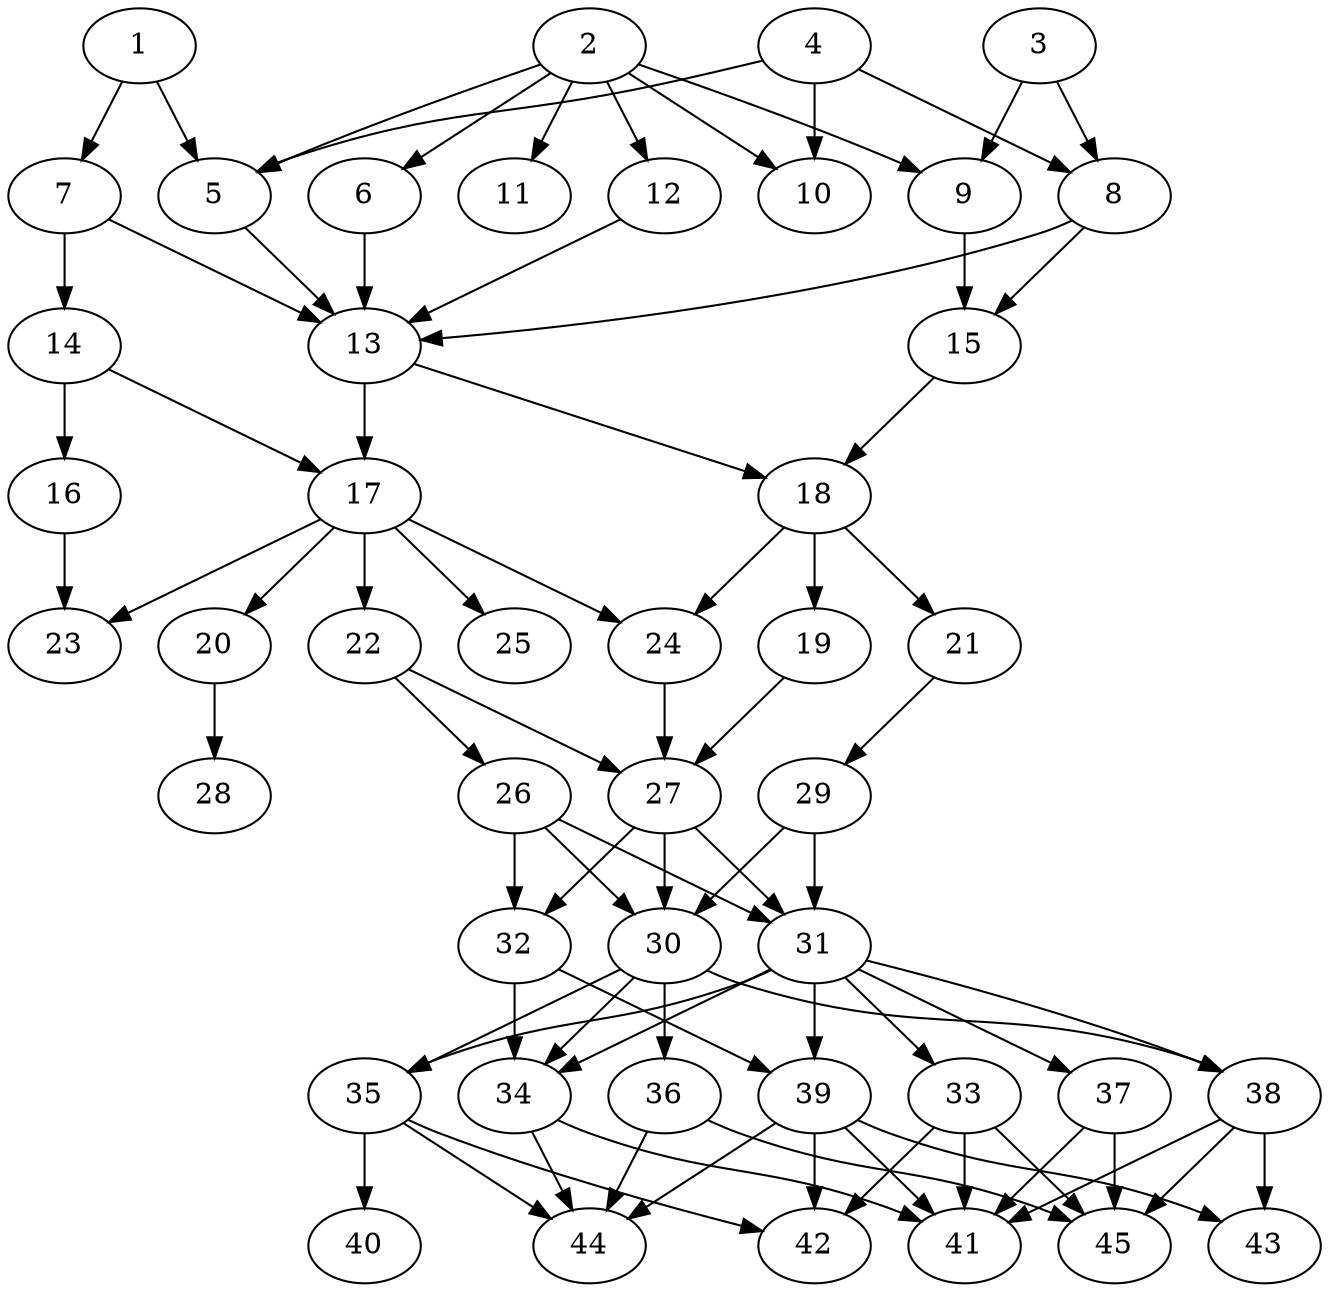 // DAG automatically generated by daggen at Tue Aug  6 16:31:44 2019
// ./daggen --dot -n 45 --ccr 0.5 --fat 0.5 --regular 0.5 --density 0.7 --mindata 5242880 --maxdata 52428800 
digraph G {
  1 [size="20809728", alpha="0.11", expect_size="10404864"] 
  1 -> 5 [size ="10404864"]
  1 -> 7 [size ="10404864"]
  2 [size="27396096", alpha="0.17", expect_size="13698048"] 
  2 -> 5 [size ="13698048"]
  2 -> 6 [size ="13698048"]
  2 -> 9 [size ="13698048"]
  2 -> 10 [size ="13698048"]
  2 -> 11 [size ="13698048"]
  2 -> 12 [size ="13698048"]
  3 [size="52654080", alpha="0.11", expect_size="26327040"] 
  3 -> 8 [size ="26327040"]
  3 -> 9 [size ="26327040"]
  4 [size="103759872", alpha="0.05", expect_size="51879936"] 
  4 -> 5 [size ="51879936"]
  4 -> 8 [size ="51879936"]
  4 -> 10 [size ="51879936"]
  5 [size="76974080", alpha="0.19", expect_size="38487040"] 
  5 -> 13 [size ="38487040"]
  6 [size="21489664", alpha="0.05", expect_size="10744832"] 
  6 -> 13 [size ="10744832"]
  7 [size="96514048", alpha="0.10", expect_size="48257024"] 
  7 -> 13 [size ="48257024"]
  7 -> 14 [size ="48257024"]
  8 [size="23828480", alpha="0.08", expect_size="11914240"] 
  8 -> 13 [size ="11914240"]
  8 -> 15 [size ="11914240"]
  9 [size="33908736", alpha="0.03", expect_size="16954368"] 
  9 -> 15 [size ="16954368"]
  10 [size="53469184", alpha="0.18", expect_size="26734592"] 
  11 [size="37978112", alpha="0.10", expect_size="18989056"] 
  12 [size="88363008", alpha="0.02", expect_size="44181504"] 
  12 -> 13 [size ="44181504"]
  13 [size="72548352", alpha="0.11", expect_size="36274176"] 
  13 -> 17 [size ="36274176"]
  13 -> 18 [size ="36274176"]
  14 [size="30873600", alpha="0.17", expect_size="15436800"] 
  14 -> 16 [size ="15436800"]
  14 -> 17 [size ="15436800"]
  15 [size="52865024", alpha="0.10", expect_size="26432512"] 
  15 -> 18 [size ="26432512"]
  16 [size="49795072", alpha="0.03", expect_size="24897536"] 
  16 -> 23 [size ="24897536"]
  17 [size="73129984", alpha="0.11", expect_size="36564992"] 
  17 -> 20 [size ="36564992"]
  17 -> 22 [size ="36564992"]
  17 -> 23 [size ="36564992"]
  17 -> 24 [size ="36564992"]
  17 -> 25 [size ="36564992"]
  18 [size="27729920", alpha="0.04", expect_size="13864960"] 
  18 -> 19 [size ="13864960"]
  18 -> 21 [size ="13864960"]
  18 -> 24 [size ="13864960"]
  19 [size="67057664", alpha="0.18", expect_size="33528832"] 
  19 -> 27 [size ="33528832"]
  20 [size="80916480", alpha="0.15", expect_size="40458240"] 
  20 -> 28 [size ="40458240"]
  21 [size="69652480", alpha="0.15", expect_size="34826240"] 
  21 -> 29 [size ="34826240"]
  22 [size="23164928", alpha="0.18", expect_size="11582464"] 
  22 -> 26 [size ="11582464"]
  22 -> 27 [size ="11582464"]
  23 [size="34580480", alpha="0.10", expect_size="17290240"] 
  24 [size="88709120", alpha="0.01", expect_size="44354560"] 
  24 -> 27 [size ="44354560"]
  25 [size="73914368", alpha="0.07", expect_size="36957184"] 
  26 [size="26181632", alpha="0.15", expect_size="13090816"] 
  26 -> 30 [size ="13090816"]
  26 -> 31 [size ="13090816"]
  26 -> 32 [size ="13090816"]
  27 [size="42440704", alpha="0.02", expect_size="21220352"] 
  27 -> 30 [size ="21220352"]
  27 -> 31 [size ="21220352"]
  27 -> 32 [size ="21220352"]
  28 [size="94343168", alpha="0.11", expect_size="47171584"] 
  29 [size="18452480", alpha="0.05", expect_size="9226240"] 
  29 -> 30 [size ="9226240"]
  29 -> 31 [size ="9226240"]
  30 [size="103198720", alpha="0.08", expect_size="51599360"] 
  30 -> 34 [size ="51599360"]
  30 -> 35 [size ="51599360"]
  30 -> 36 [size ="51599360"]
  30 -> 38 [size ="51599360"]
  31 [size="80502784", alpha="0.17", expect_size="40251392"] 
  31 -> 33 [size ="40251392"]
  31 -> 34 [size ="40251392"]
  31 -> 35 [size ="40251392"]
  31 -> 37 [size ="40251392"]
  31 -> 38 [size ="40251392"]
  31 -> 39 [size ="40251392"]
  32 [size="55064576", alpha="0.03", expect_size="27532288"] 
  32 -> 34 [size ="27532288"]
  32 -> 39 [size ="27532288"]
  33 [size="43794432", alpha="0.02", expect_size="21897216"] 
  33 -> 41 [size ="21897216"]
  33 -> 42 [size ="21897216"]
  33 -> 45 [size ="21897216"]
  34 [size="88860672", alpha="0.05", expect_size="44430336"] 
  34 -> 41 [size ="44430336"]
  34 -> 44 [size ="44430336"]
  35 [size="94795776", alpha="0.17", expect_size="47397888"] 
  35 -> 40 [size ="47397888"]
  35 -> 42 [size ="47397888"]
  35 -> 44 [size ="47397888"]
  36 [size="33718272", alpha="0.17", expect_size="16859136"] 
  36 -> 44 [size ="16859136"]
  36 -> 45 [size ="16859136"]
  37 [size="11001856", alpha="0.11", expect_size="5500928"] 
  37 -> 41 [size ="5500928"]
  37 -> 45 [size ="5500928"]
  38 [size="18305024", alpha="0.08", expect_size="9152512"] 
  38 -> 41 [size ="9152512"]
  38 -> 43 [size ="9152512"]
  38 -> 45 [size ="9152512"]
  39 [size="68974592", alpha="0.17", expect_size="34487296"] 
  39 -> 41 [size ="34487296"]
  39 -> 42 [size ="34487296"]
  39 -> 43 [size ="34487296"]
  39 -> 44 [size ="34487296"]
  40 [size="92057600", alpha="0.02", expect_size="46028800"] 
  41 [size="36169728", alpha="0.18", expect_size="18084864"] 
  42 [size="23175168", alpha="0.18", expect_size="11587584"] 
  43 [size="36579328", alpha="0.02", expect_size="18289664"] 
  44 [size="44072960", alpha="0.04", expect_size="22036480"] 
  45 [size="66043904", alpha="0.18", expect_size="33021952"] 
}
